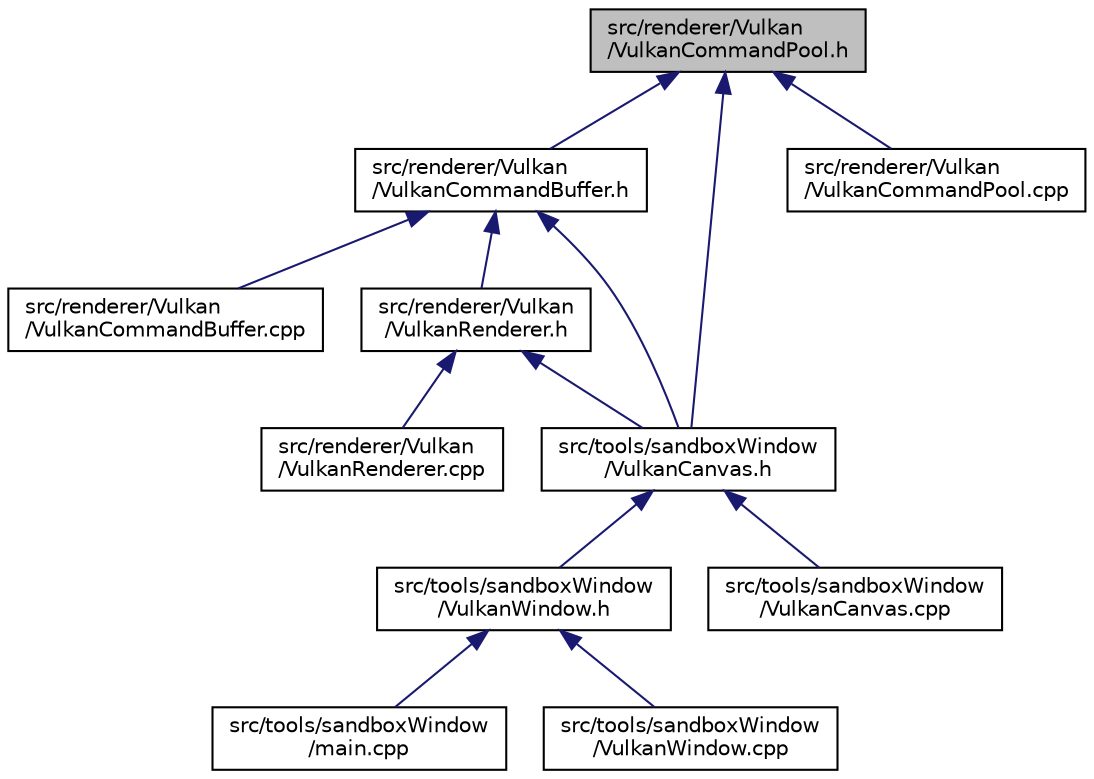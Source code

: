 digraph "src/renderer/Vulkan/VulkanCommandPool.h"
{
 // LATEX_PDF_SIZE
  edge [fontname="Helvetica",fontsize="10",labelfontname="Helvetica",labelfontsize="10"];
  node [fontname="Helvetica",fontsize="10",shape=record];
  Node1 [label="src/renderer/Vulkan\l/VulkanCommandPool.h",height=0.2,width=0.4,color="black", fillcolor="grey75", style="filled", fontcolor="black",tooltip=" "];
  Node1 -> Node2 [dir="back",color="midnightblue",fontsize="10",style="solid"];
  Node2 [label="src/renderer/Vulkan\l/VulkanCommandBuffer.h",height=0.2,width=0.4,color="black", fillcolor="white", style="filled",URL="$_vulkan_command_buffer_8h.html",tooltip=" "];
  Node2 -> Node3 [dir="back",color="midnightblue",fontsize="10",style="solid"];
  Node3 [label="src/renderer/Vulkan\l/VulkanCommandBuffer.cpp",height=0.2,width=0.4,color="black", fillcolor="white", style="filled",URL="$_vulkan_command_buffer_8cpp.html",tooltip=" "];
  Node2 -> Node4 [dir="back",color="midnightblue",fontsize="10",style="solid"];
  Node4 [label="src/renderer/Vulkan\l/VulkanRenderer.h",height=0.2,width=0.4,color="black", fillcolor="white", style="filled",URL="$_vulkan_renderer_8h.html",tooltip=" "];
  Node4 -> Node5 [dir="back",color="midnightblue",fontsize="10",style="solid"];
  Node5 [label="src/renderer/Vulkan\l/VulkanRenderer.cpp",height=0.2,width=0.4,color="black", fillcolor="white", style="filled",URL="$_vulkan_renderer_8cpp.html",tooltip=" "];
  Node4 -> Node6 [dir="back",color="midnightblue",fontsize="10",style="solid"];
  Node6 [label="src/tools/sandboxWindow\l/VulkanCanvas.h",height=0.2,width=0.4,color="black", fillcolor="white", style="filled",URL="$_vulkan_canvas_8h.html",tooltip=" "];
  Node6 -> Node7 [dir="back",color="midnightblue",fontsize="10",style="solid"];
  Node7 [label="src/tools/sandboxWindow\l/VulkanWindow.h",height=0.2,width=0.4,color="black", fillcolor="white", style="filled",URL="$_vulkan_window_8h.html",tooltip=" "];
  Node7 -> Node8 [dir="back",color="midnightblue",fontsize="10",style="solid"];
  Node8 [label="src/tools/sandboxWindow\l/main.cpp",height=0.2,width=0.4,color="black", fillcolor="white", style="filled",URL="$sandbox_window_2main_8cpp.html",tooltip=" "];
  Node7 -> Node9 [dir="back",color="midnightblue",fontsize="10",style="solid"];
  Node9 [label="src/tools/sandboxWindow\l/VulkanWindow.cpp",height=0.2,width=0.4,color="black", fillcolor="white", style="filled",URL="$_vulkan_window_8cpp.html",tooltip=" "];
  Node6 -> Node10 [dir="back",color="midnightblue",fontsize="10",style="solid"];
  Node10 [label="src/tools/sandboxWindow\l/VulkanCanvas.cpp",height=0.2,width=0.4,color="black", fillcolor="white", style="filled",URL="$_vulkan_canvas_8cpp.html",tooltip=" "];
  Node2 -> Node6 [dir="back",color="midnightblue",fontsize="10",style="solid"];
  Node1 -> Node11 [dir="back",color="midnightblue",fontsize="10",style="solid"];
  Node11 [label="src/renderer/Vulkan\l/VulkanCommandPool.cpp",height=0.2,width=0.4,color="black", fillcolor="white", style="filled",URL="$_vulkan_command_pool_8cpp.html",tooltip=" "];
  Node1 -> Node6 [dir="back",color="midnightblue",fontsize="10",style="solid"];
}

